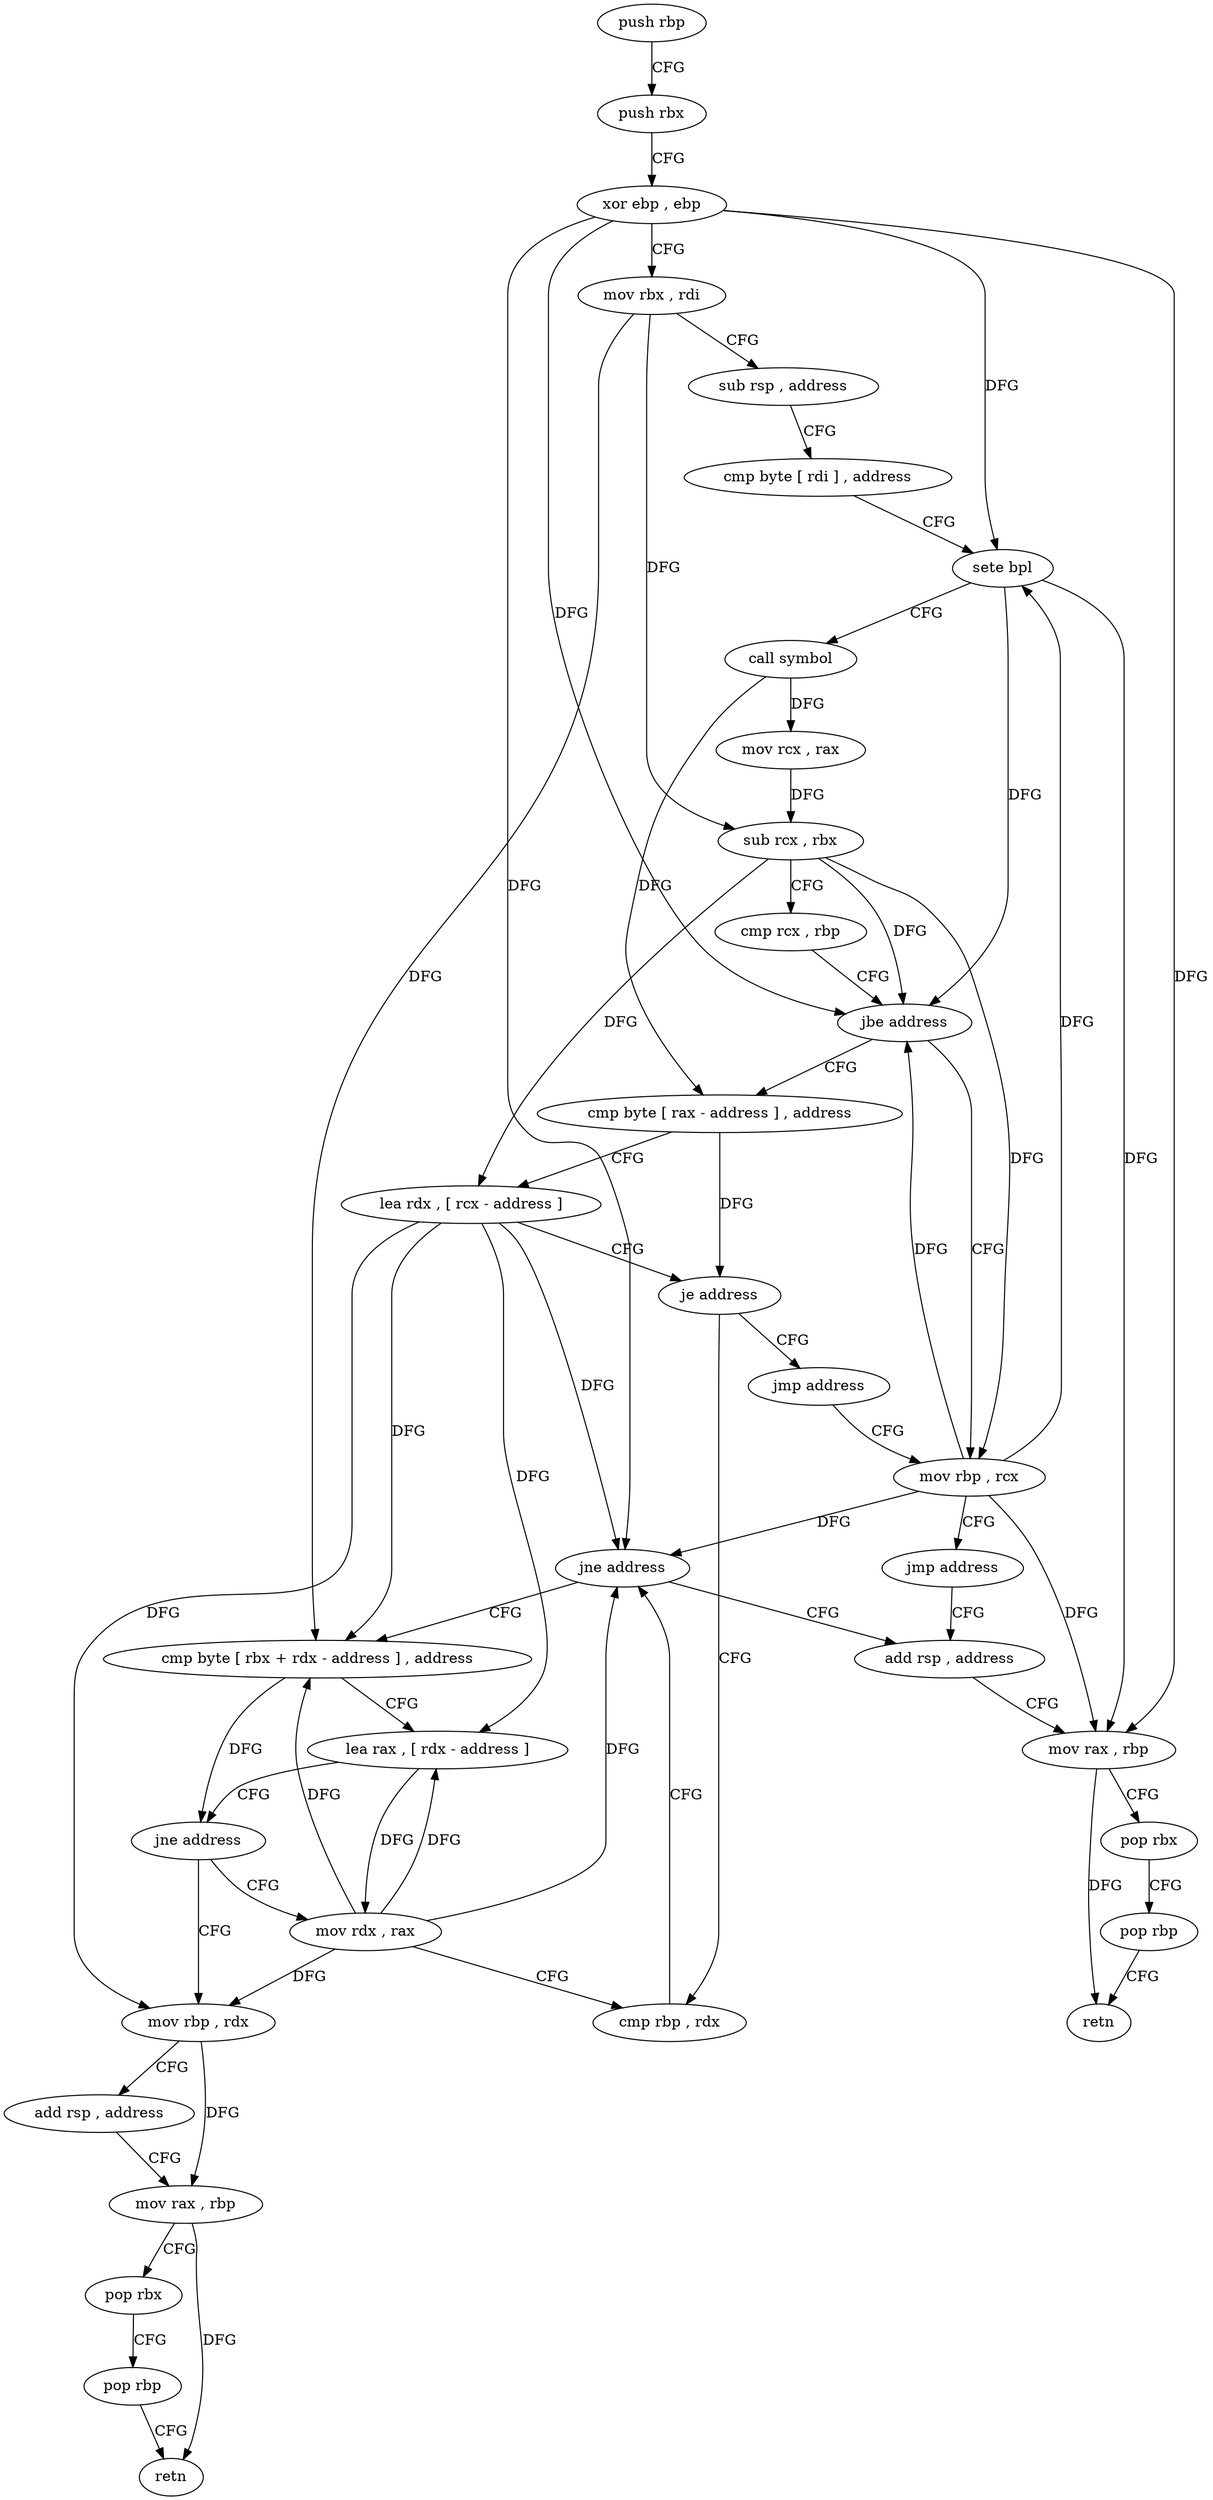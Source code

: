digraph "func" {
"4268528" [label = "push rbp" ]
"4268529" [label = "push rbx" ]
"4268530" [label = "xor ebp , ebp" ]
"4268532" [label = "mov rbx , rdi" ]
"4268535" [label = "sub rsp , address" ]
"4268539" [label = "cmp byte [ rdi ] , address" ]
"4268542" [label = "sete bpl" ]
"4268546" [label = "call symbol" ]
"4268551" [label = "mov rcx , rax" ]
"4268554" [label = "sub rcx , rbx" ]
"4268557" [label = "cmp rcx , rbp" ]
"4268560" [label = "jbe address" ]
"4268621" [label = "mov rbp , rcx" ]
"4268562" [label = "cmp byte [ rax - address ] , address" ]
"4268624" [label = "jmp address" ]
"4268595" [label = "add rsp , address" ]
"4268566" [label = "lea rdx , [ rcx - address ]" ]
"4268570" [label = "je address" ]
"4268590" [label = "cmp rbp , rdx" ]
"4268572" [label = "jmp address" ]
"4268599" [label = "mov rax , rbp" ]
"4268602" [label = "pop rbx" ]
"4268603" [label = "pop rbp" ]
"4268604" [label = "retn" ]
"4268593" [label = "jne address" ]
"4268576" [label = "cmp byte [ rbx + rdx - address ] , address" ]
"4268581" [label = "lea rax , [ rdx - address ]" ]
"4268585" [label = "jne address" ]
"4268608" [label = "mov rbp , rdx" ]
"4268587" [label = "mov rdx , rax" ]
"4268611" [label = "add rsp , address" ]
"4268615" [label = "mov rax , rbp" ]
"4268618" [label = "pop rbx" ]
"4268619" [label = "pop rbp" ]
"4268620" [label = "retn" ]
"4268528" -> "4268529" [ label = "CFG" ]
"4268529" -> "4268530" [ label = "CFG" ]
"4268530" -> "4268532" [ label = "CFG" ]
"4268530" -> "4268542" [ label = "DFG" ]
"4268530" -> "4268560" [ label = "DFG" ]
"4268530" -> "4268599" [ label = "DFG" ]
"4268530" -> "4268593" [ label = "DFG" ]
"4268532" -> "4268535" [ label = "CFG" ]
"4268532" -> "4268554" [ label = "DFG" ]
"4268532" -> "4268576" [ label = "DFG" ]
"4268535" -> "4268539" [ label = "CFG" ]
"4268539" -> "4268542" [ label = "CFG" ]
"4268542" -> "4268546" [ label = "CFG" ]
"4268542" -> "4268560" [ label = "DFG" ]
"4268542" -> "4268599" [ label = "DFG" ]
"4268546" -> "4268551" [ label = "DFG" ]
"4268546" -> "4268562" [ label = "DFG" ]
"4268551" -> "4268554" [ label = "DFG" ]
"4268554" -> "4268557" [ label = "CFG" ]
"4268554" -> "4268560" [ label = "DFG" ]
"4268554" -> "4268621" [ label = "DFG" ]
"4268554" -> "4268566" [ label = "DFG" ]
"4268557" -> "4268560" [ label = "CFG" ]
"4268560" -> "4268621" [ label = "CFG" ]
"4268560" -> "4268562" [ label = "CFG" ]
"4268621" -> "4268624" [ label = "CFG" ]
"4268621" -> "4268560" [ label = "DFG" ]
"4268621" -> "4268542" [ label = "DFG" ]
"4268621" -> "4268599" [ label = "DFG" ]
"4268621" -> "4268593" [ label = "DFG" ]
"4268562" -> "4268566" [ label = "CFG" ]
"4268562" -> "4268570" [ label = "DFG" ]
"4268624" -> "4268595" [ label = "CFG" ]
"4268595" -> "4268599" [ label = "CFG" ]
"4268566" -> "4268570" [ label = "CFG" ]
"4268566" -> "4268593" [ label = "DFG" ]
"4268566" -> "4268576" [ label = "DFG" ]
"4268566" -> "4268581" [ label = "DFG" ]
"4268566" -> "4268608" [ label = "DFG" ]
"4268570" -> "4268590" [ label = "CFG" ]
"4268570" -> "4268572" [ label = "CFG" ]
"4268590" -> "4268593" [ label = "CFG" ]
"4268572" -> "4268621" [ label = "CFG" ]
"4268599" -> "4268602" [ label = "CFG" ]
"4268599" -> "4268604" [ label = "DFG" ]
"4268602" -> "4268603" [ label = "CFG" ]
"4268603" -> "4268604" [ label = "CFG" ]
"4268593" -> "4268576" [ label = "CFG" ]
"4268593" -> "4268595" [ label = "CFG" ]
"4268576" -> "4268581" [ label = "CFG" ]
"4268576" -> "4268585" [ label = "DFG" ]
"4268581" -> "4268585" [ label = "CFG" ]
"4268581" -> "4268587" [ label = "DFG" ]
"4268585" -> "4268608" [ label = "CFG" ]
"4268585" -> "4268587" [ label = "CFG" ]
"4268608" -> "4268611" [ label = "CFG" ]
"4268608" -> "4268615" [ label = "DFG" ]
"4268587" -> "4268590" [ label = "CFG" ]
"4268587" -> "4268593" [ label = "DFG" ]
"4268587" -> "4268576" [ label = "DFG" ]
"4268587" -> "4268581" [ label = "DFG" ]
"4268587" -> "4268608" [ label = "DFG" ]
"4268611" -> "4268615" [ label = "CFG" ]
"4268615" -> "4268618" [ label = "CFG" ]
"4268615" -> "4268620" [ label = "DFG" ]
"4268618" -> "4268619" [ label = "CFG" ]
"4268619" -> "4268620" [ label = "CFG" ]
}
